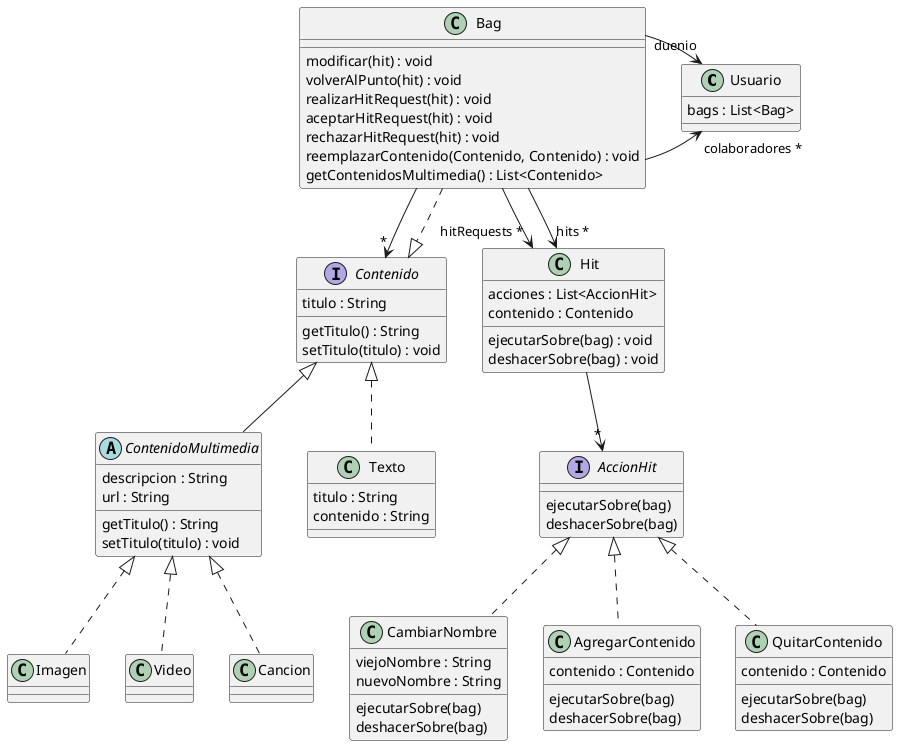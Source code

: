 @startuml Hitbag

class Usuario {
  bags : List<Bag>
}

Bag -right-> "colaboradores *" Usuario
Bag -right-> "duenio" Usuario
Bag --> "*" Contenido

class Bag {
  modificar(hit) : void
  volverAlPunto(hit) : void
  realizarHitRequest(hit) : void
  aceptarHitRequest(hit) : void
  rechazarHitRequest(hit) : void
  reemplazarContenido(Contenido, Contenido) : void
  getContenidosMultimedia() : List<Contenido>
}

' Un bag puede incluir todo el contenido de otro Bag, referenciandolo
Bag ..|> Contenido
' Con esto completamos un patron Composite

interface Contenido {
  titulo : String
  getTitulo() : String
  setTitulo(titulo) : void
}

ContenidoMultimedia -up-|> Contenido

abstract class ContenidoMultimedia {
  descripcion : String
  url : String
  getTitulo() : String
  setTitulo(titulo) : void
}

class Imagen {
}

class Video {
}

class Cancion {
}

class Texto {
  titulo : String
  contenido : String
}


Imagen .up.|> ContenidoMultimedia
Video .up.|> ContenidoMultimedia
Texto .up.|> Contenido
Cancion .up.|> ContenidoMultimedia

class Hit {
  acciones : List<AccionHit>
  contenido : Contenido
  ejecutarSobre(bag) : void
  deshacerSobre(bag) : void
}

Bag -down-> "hitRequests *" Hit
Bag -down-> "hits *" Hit
Hit -down-> "*" AccionHit
' Hit es un conjunto de acciones, por lo tanto es una lista de Acciones Hit
' Entonces podemos usar el patron Command, de forma tal que una lista de acciones
' se pueda aplicar mapeando una lista con el metodo ejecutarSobre(bag)
interface AccionHit {
  ejecutarSobre(bag)
  deshacerSobre(bag)
}

class CambiarNombre {
  viejoNombre : String
  nuevoNombre : String
  ejecutarSobre(bag)
  deshacerSobre(bag)
}
class AgregarContenido {
  contenido : Contenido
  ejecutarSobre(bag)
  deshacerSobre(bag)
}
class QuitarContenido {
  contenido : Contenido
  ejecutarSobre(bag)
  deshacerSobre(bag)
}

CambiarNombre .up.|> AccionHit
AgregarContenido .up.|> AccionHit
QuitarContenido .up.|> AccionHit

@enduml